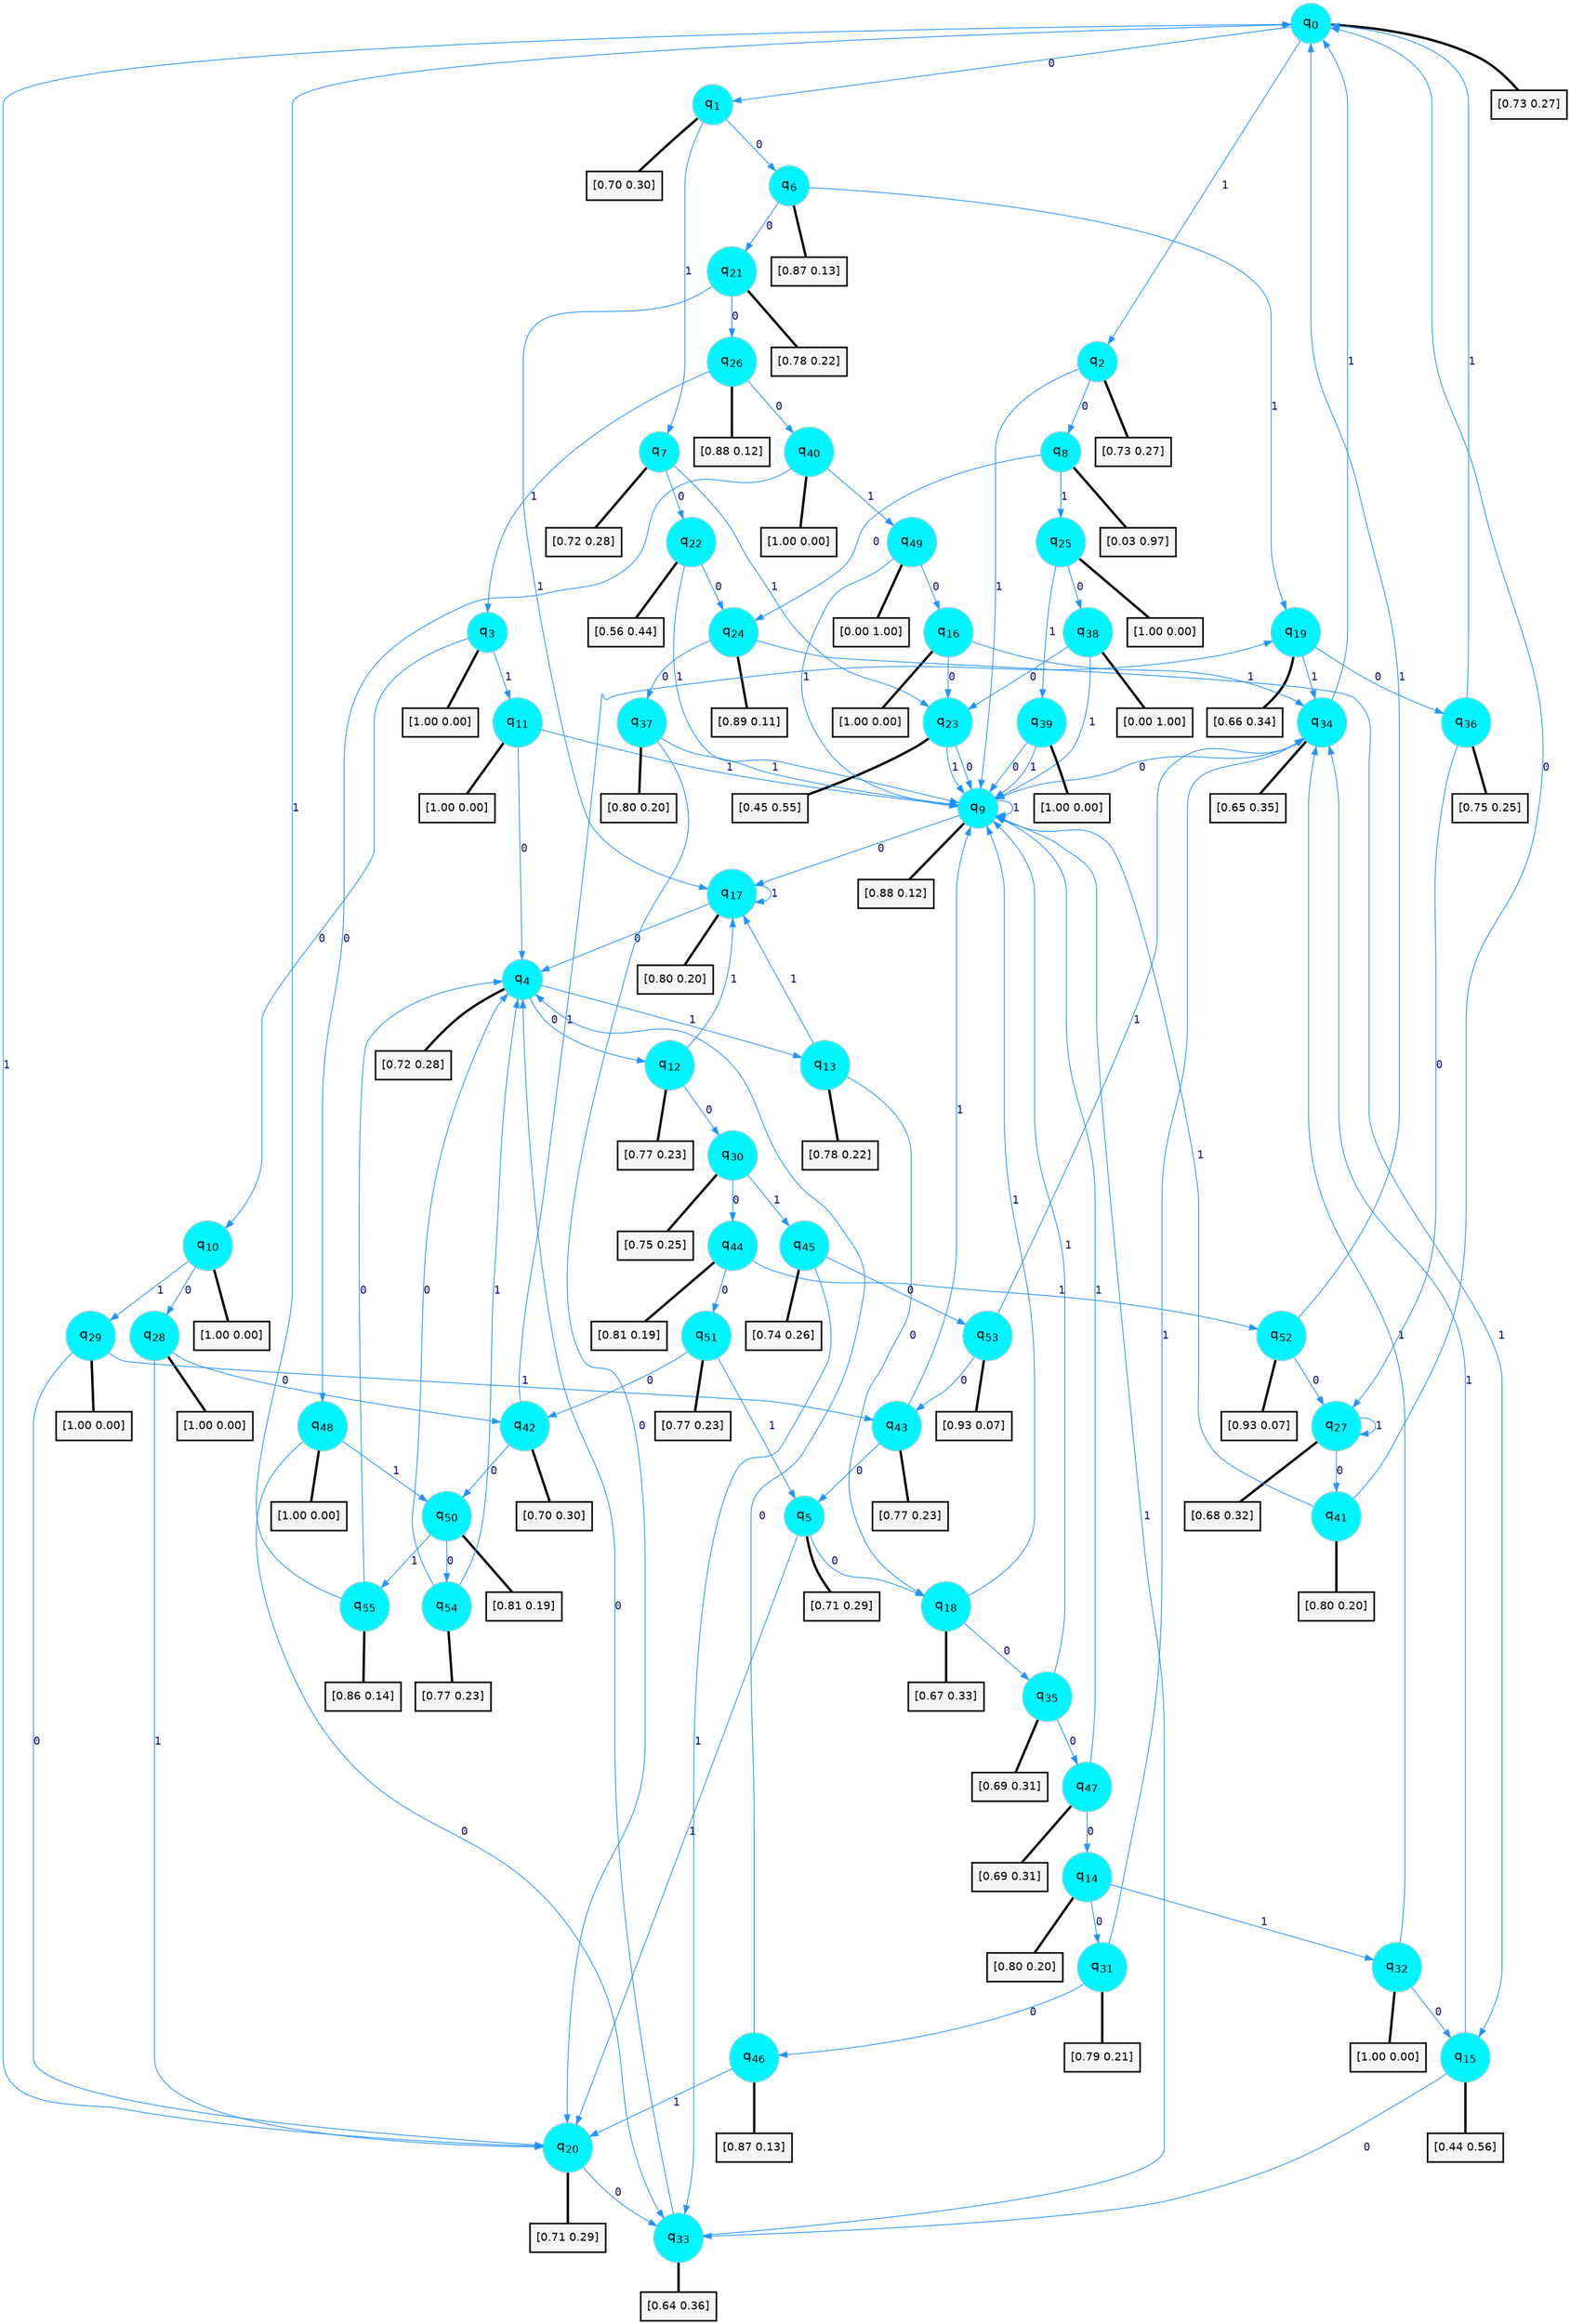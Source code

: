 digraph G {
graph [
bgcolor=transparent, dpi=300, rankdir=TD, size="40,25"];
node [
color=gray, fillcolor=turquoise1, fontcolor=black, fontname=Helvetica, fontsize=16, fontweight=bold, shape=circle, style=filled];
edge [
arrowsize=1, color=dodgerblue1, fontcolor=midnightblue, fontname=courier, fontweight=bold, penwidth=1, style=solid, weight=20];
0[label=<q<SUB>0</SUB>>];
1[label=<q<SUB>1</SUB>>];
2[label=<q<SUB>2</SUB>>];
3[label=<q<SUB>3</SUB>>];
4[label=<q<SUB>4</SUB>>];
5[label=<q<SUB>5</SUB>>];
6[label=<q<SUB>6</SUB>>];
7[label=<q<SUB>7</SUB>>];
8[label=<q<SUB>8</SUB>>];
9[label=<q<SUB>9</SUB>>];
10[label=<q<SUB>10</SUB>>];
11[label=<q<SUB>11</SUB>>];
12[label=<q<SUB>12</SUB>>];
13[label=<q<SUB>13</SUB>>];
14[label=<q<SUB>14</SUB>>];
15[label=<q<SUB>15</SUB>>];
16[label=<q<SUB>16</SUB>>];
17[label=<q<SUB>17</SUB>>];
18[label=<q<SUB>18</SUB>>];
19[label=<q<SUB>19</SUB>>];
20[label=<q<SUB>20</SUB>>];
21[label=<q<SUB>21</SUB>>];
22[label=<q<SUB>22</SUB>>];
23[label=<q<SUB>23</SUB>>];
24[label=<q<SUB>24</SUB>>];
25[label=<q<SUB>25</SUB>>];
26[label=<q<SUB>26</SUB>>];
27[label=<q<SUB>27</SUB>>];
28[label=<q<SUB>28</SUB>>];
29[label=<q<SUB>29</SUB>>];
30[label=<q<SUB>30</SUB>>];
31[label=<q<SUB>31</SUB>>];
32[label=<q<SUB>32</SUB>>];
33[label=<q<SUB>33</SUB>>];
34[label=<q<SUB>34</SUB>>];
35[label=<q<SUB>35</SUB>>];
36[label=<q<SUB>36</SUB>>];
37[label=<q<SUB>37</SUB>>];
38[label=<q<SUB>38</SUB>>];
39[label=<q<SUB>39</SUB>>];
40[label=<q<SUB>40</SUB>>];
41[label=<q<SUB>41</SUB>>];
42[label=<q<SUB>42</SUB>>];
43[label=<q<SUB>43</SUB>>];
44[label=<q<SUB>44</SUB>>];
45[label=<q<SUB>45</SUB>>];
46[label=<q<SUB>46</SUB>>];
47[label=<q<SUB>47</SUB>>];
48[label=<q<SUB>48</SUB>>];
49[label=<q<SUB>49</SUB>>];
50[label=<q<SUB>50</SUB>>];
51[label=<q<SUB>51</SUB>>];
52[label=<q<SUB>52</SUB>>];
53[label=<q<SUB>53</SUB>>];
54[label=<q<SUB>54</SUB>>];
55[label=<q<SUB>55</SUB>>];
56[label="[0.73 0.27]", shape=box,fontcolor=black, fontname=Helvetica, fontsize=14, penwidth=2, fillcolor=whitesmoke,color=black];
57[label="[0.70 0.30]", shape=box,fontcolor=black, fontname=Helvetica, fontsize=14, penwidth=2, fillcolor=whitesmoke,color=black];
58[label="[0.73 0.27]", shape=box,fontcolor=black, fontname=Helvetica, fontsize=14, penwidth=2, fillcolor=whitesmoke,color=black];
59[label="[1.00 0.00]", shape=box,fontcolor=black, fontname=Helvetica, fontsize=14, penwidth=2, fillcolor=whitesmoke,color=black];
60[label="[0.72 0.28]", shape=box,fontcolor=black, fontname=Helvetica, fontsize=14, penwidth=2, fillcolor=whitesmoke,color=black];
61[label="[0.71 0.29]", shape=box,fontcolor=black, fontname=Helvetica, fontsize=14, penwidth=2, fillcolor=whitesmoke,color=black];
62[label="[0.87 0.13]", shape=box,fontcolor=black, fontname=Helvetica, fontsize=14, penwidth=2, fillcolor=whitesmoke,color=black];
63[label="[0.72 0.28]", shape=box,fontcolor=black, fontname=Helvetica, fontsize=14, penwidth=2, fillcolor=whitesmoke,color=black];
64[label="[0.03 0.97]", shape=box,fontcolor=black, fontname=Helvetica, fontsize=14, penwidth=2, fillcolor=whitesmoke,color=black];
65[label="[0.88 0.12]", shape=box,fontcolor=black, fontname=Helvetica, fontsize=14, penwidth=2, fillcolor=whitesmoke,color=black];
66[label="[1.00 0.00]", shape=box,fontcolor=black, fontname=Helvetica, fontsize=14, penwidth=2, fillcolor=whitesmoke,color=black];
67[label="[1.00 0.00]", shape=box,fontcolor=black, fontname=Helvetica, fontsize=14, penwidth=2, fillcolor=whitesmoke,color=black];
68[label="[0.77 0.23]", shape=box,fontcolor=black, fontname=Helvetica, fontsize=14, penwidth=2, fillcolor=whitesmoke,color=black];
69[label="[0.78 0.22]", shape=box,fontcolor=black, fontname=Helvetica, fontsize=14, penwidth=2, fillcolor=whitesmoke,color=black];
70[label="[0.80 0.20]", shape=box,fontcolor=black, fontname=Helvetica, fontsize=14, penwidth=2, fillcolor=whitesmoke,color=black];
71[label="[0.44 0.56]", shape=box,fontcolor=black, fontname=Helvetica, fontsize=14, penwidth=2, fillcolor=whitesmoke,color=black];
72[label="[1.00 0.00]", shape=box,fontcolor=black, fontname=Helvetica, fontsize=14, penwidth=2, fillcolor=whitesmoke,color=black];
73[label="[0.80 0.20]", shape=box,fontcolor=black, fontname=Helvetica, fontsize=14, penwidth=2, fillcolor=whitesmoke,color=black];
74[label="[0.67 0.33]", shape=box,fontcolor=black, fontname=Helvetica, fontsize=14, penwidth=2, fillcolor=whitesmoke,color=black];
75[label="[0.66 0.34]", shape=box,fontcolor=black, fontname=Helvetica, fontsize=14, penwidth=2, fillcolor=whitesmoke,color=black];
76[label="[0.71 0.29]", shape=box,fontcolor=black, fontname=Helvetica, fontsize=14, penwidth=2, fillcolor=whitesmoke,color=black];
77[label="[0.78 0.22]", shape=box,fontcolor=black, fontname=Helvetica, fontsize=14, penwidth=2, fillcolor=whitesmoke,color=black];
78[label="[0.56 0.44]", shape=box,fontcolor=black, fontname=Helvetica, fontsize=14, penwidth=2, fillcolor=whitesmoke,color=black];
79[label="[0.45 0.55]", shape=box,fontcolor=black, fontname=Helvetica, fontsize=14, penwidth=2, fillcolor=whitesmoke,color=black];
80[label="[0.89 0.11]", shape=box,fontcolor=black, fontname=Helvetica, fontsize=14, penwidth=2, fillcolor=whitesmoke,color=black];
81[label="[1.00 0.00]", shape=box,fontcolor=black, fontname=Helvetica, fontsize=14, penwidth=2, fillcolor=whitesmoke,color=black];
82[label="[0.88 0.12]", shape=box,fontcolor=black, fontname=Helvetica, fontsize=14, penwidth=2, fillcolor=whitesmoke,color=black];
83[label="[0.68 0.32]", shape=box,fontcolor=black, fontname=Helvetica, fontsize=14, penwidth=2, fillcolor=whitesmoke,color=black];
84[label="[1.00 0.00]", shape=box,fontcolor=black, fontname=Helvetica, fontsize=14, penwidth=2, fillcolor=whitesmoke,color=black];
85[label="[1.00 0.00]", shape=box,fontcolor=black, fontname=Helvetica, fontsize=14, penwidth=2, fillcolor=whitesmoke,color=black];
86[label="[0.75 0.25]", shape=box,fontcolor=black, fontname=Helvetica, fontsize=14, penwidth=2, fillcolor=whitesmoke,color=black];
87[label="[0.79 0.21]", shape=box,fontcolor=black, fontname=Helvetica, fontsize=14, penwidth=2, fillcolor=whitesmoke,color=black];
88[label="[1.00 0.00]", shape=box,fontcolor=black, fontname=Helvetica, fontsize=14, penwidth=2, fillcolor=whitesmoke,color=black];
89[label="[0.64 0.36]", shape=box,fontcolor=black, fontname=Helvetica, fontsize=14, penwidth=2, fillcolor=whitesmoke,color=black];
90[label="[0.65 0.35]", shape=box,fontcolor=black, fontname=Helvetica, fontsize=14, penwidth=2, fillcolor=whitesmoke,color=black];
91[label="[0.69 0.31]", shape=box,fontcolor=black, fontname=Helvetica, fontsize=14, penwidth=2, fillcolor=whitesmoke,color=black];
92[label="[0.75 0.25]", shape=box,fontcolor=black, fontname=Helvetica, fontsize=14, penwidth=2, fillcolor=whitesmoke,color=black];
93[label="[0.80 0.20]", shape=box,fontcolor=black, fontname=Helvetica, fontsize=14, penwidth=2, fillcolor=whitesmoke,color=black];
94[label="[0.00 1.00]", shape=box,fontcolor=black, fontname=Helvetica, fontsize=14, penwidth=2, fillcolor=whitesmoke,color=black];
95[label="[1.00 0.00]", shape=box,fontcolor=black, fontname=Helvetica, fontsize=14, penwidth=2, fillcolor=whitesmoke,color=black];
96[label="[1.00 0.00]", shape=box,fontcolor=black, fontname=Helvetica, fontsize=14, penwidth=2, fillcolor=whitesmoke,color=black];
97[label="[0.80 0.20]", shape=box,fontcolor=black, fontname=Helvetica, fontsize=14, penwidth=2, fillcolor=whitesmoke,color=black];
98[label="[0.70 0.30]", shape=box,fontcolor=black, fontname=Helvetica, fontsize=14, penwidth=2, fillcolor=whitesmoke,color=black];
99[label="[0.77 0.23]", shape=box,fontcolor=black, fontname=Helvetica, fontsize=14, penwidth=2, fillcolor=whitesmoke,color=black];
100[label="[0.81 0.19]", shape=box,fontcolor=black, fontname=Helvetica, fontsize=14, penwidth=2, fillcolor=whitesmoke,color=black];
101[label="[0.74 0.26]", shape=box,fontcolor=black, fontname=Helvetica, fontsize=14, penwidth=2, fillcolor=whitesmoke,color=black];
102[label="[0.87 0.13]", shape=box,fontcolor=black, fontname=Helvetica, fontsize=14, penwidth=2, fillcolor=whitesmoke,color=black];
103[label="[0.69 0.31]", shape=box,fontcolor=black, fontname=Helvetica, fontsize=14, penwidth=2, fillcolor=whitesmoke,color=black];
104[label="[1.00 0.00]", shape=box,fontcolor=black, fontname=Helvetica, fontsize=14, penwidth=2, fillcolor=whitesmoke,color=black];
105[label="[0.00 1.00]", shape=box,fontcolor=black, fontname=Helvetica, fontsize=14, penwidth=2, fillcolor=whitesmoke,color=black];
106[label="[0.81 0.19]", shape=box,fontcolor=black, fontname=Helvetica, fontsize=14, penwidth=2, fillcolor=whitesmoke,color=black];
107[label="[0.77 0.23]", shape=box,fontcolor=black, fontname=Helvetica, fontsize=14, penwidth=2, fillcolor=whitesmoke,color=black];
108[label="[0.93 0.07]", shape=box,fontcolor=black, fontname=Helvetica, fontsize=14, penwidth=2, fillcolor=whitesmoke,color=black];
109[label="[0.93 0.07]", shape=box,fontcolor=black, fontname=Helvetica, fontsize=14, penwidth=2, fillcolor=whitesmoke,color=black];
110[label="[0.77 0.23]", shape=box,fontcolor=black, fontname=Helvetica, fontsize=14, penwidth=2, fillcolor=whitesmoke,color=black];
111[label="[0.86 0.14]", shape=box,fontcolor=black, fontname=Helvetica, fontsize=14, penwidth=2, fillcolor=whitesmoke,color=black];
0->1 [label=0];
0->2 [label=1];
0->56 [arrowhead=none, penwidth=3,color=black];
1->6 [label=0];
1->7 [label=1];
1->57 [arrowhead=none, penwidth=3,color=black];
2->8 [label=0];
2->9 [label=1];
2->58 [arrowhead=none, penwidth=3,color=black];
3->10 [label=0];
3->11 [label=1];
3->59 [arrowhead=none, penwidth=3,color=black];
4->12 [label=0];
4->13 [label=1];
4->60 [arrowhead=none, penwidth=3,color=black];
5->18 [label=0];
5->20 [label=1];
5->61 [arrowhead=none, penwidth=3,color=black];
6->21 [label=0];
6->19 [label=1];
6->62 [arrowhead=none, penwidth=3,color=black];
7->22 [label=0];
7->23 [label=1];
7->63 [arrowhead=none, penwidth=3,color=black];
8->24 [label=0];
8->25 [label=1];
8->64 [arrowhead=none, penwidth=3,color=black];
9->17 [label=0];
9->9 [label=1];
9->65 [arrowhead=none, penwidth=3,color=black];
10->28 [label=0];
10->29 [label=1];
10->66 [arrowhead=none, penwidth=3,color=black];
11->4 [label=0];
11->9 [label=1];
11->67 [arrowhead=none, penwidth=3,color=black];
12->30 [label=0];
12->17 [label=1];
12->68 [arrowhead=none, penwidth=3,color=black];
13->18 [label=0];
13->17 [label=1];
13->69 [arrowhead=none, penwidth=3,color=black];
14->31 [label=0];
14->32 [label=1];
14->70 [arrowhead=none, penwidth=3,color=black];
15->33 [label=0];
15->34 [label=1];
15->71 [arrowhead=none, penwidth=3,color=black];
16->23 [label=0];
16->34 [label=1];
16->72 [arrowhead=none, penwidth=3,color=black];
17->4 [label=0];
17->17 [label=1];
17->73 [arrowhead=none, penwidth=3,color=black];
18->35 [label=0];
18->9 [label=1];
18->74 [arrowhead=none, penwidth=3,color=black];
19->36 [label=0];
19->34 [label=1];
19->75 [arrowhead=none, penwidth=3,color=black];
20->33 [label=0];
20->0 [label=1];
20->76 [arrowhead=none, penwidth=3,color=black];
21->26 [label=0];
21->17 [label=1];
21->77 [arrowhead=none, penwidth=3,color=black];
22->24 [label=0];
22->9 [label=1];
22->78 [arrowhead=none, penwidth=3,color=black];
23->9 [label=0];
23->9 [label=1];
23->79 [arrowhead=none, penwidth=3,color=black];
24->37 [label=0];
24->15 [label=1];
24->80 [arrowhead=none, penwidth=3,color=black];
25->38 [label=0];
25->39 [label=1];
25->81 [arrowhead=none, penwidth=3,color=black];
26->40 [label=0];
26->3 [label=1];
26->82 [arrowhead=none, penwidth=3,color=black];
27->41 [label=0];
27->27 [label=1];
27->83 [arrowhead=none, penwidth=3,color=black];
28->42 [label=0];
28->20 [label=1];
28->84 [arrowhead=none, penwidth=3,color=black];
29->20 [label=0];
29->43 [label=1];
29->85 [arrowhead=none, penwidth=3,color=black];
30->44 [label=0];
30->45 [label=1];
30->86 [arrowhead=none, penwidth=3,color=black];
31->46 [label=0];
31->34 [label=1];
31->87 [arrowhead=none, penwidth=3,color=black];
32->15 [label=0];
32->34 [label=1];
32->88 [arrowhead=none, penwidth=3,color=black];
33->4 [label=0];
33->9 [label=1];
33->89 [arrowhead=none, penwidth=3,color=black];
34->9 [label=0];
34->0 [label=1];
34->90 [arrowhead=none, penwidth=3,color=black];
35->47 [label=0];
35->9 [label=1];
35->91 [arrowhead=none, penwidth=3,color=black];
36->27 [label=0];
36->0 [label=1];
36->92 [arrowhead=none, penwidth=3,color=black];
37->20 [label=0];
37->9 [label=1];
37->93 [arrowhead=none, penwidth=3,color=black];
38->23 [label=0];
38->9 [label=1];
38->94 [arrowhead=none, penwidth=3,color=black];
39->9 [label=0];
39->9 [label=1];
39->95 [arrowhead=none, penwidth=3,color=black];
40->48 [label=0];
40->49 [label=1];
40->96 [arrowhead=none, penwidth=3,color=black];
41->0 [label=0];
41->9 [label=1];
41->97 [arrowhead=none, penwidth=3,color=black];
42->50 [label=0];
42->19 [label=1];
42->98 [arrowhead=none, penwidth=3,color=black];
43->5 [label=0];
43->9 [label=1];
43->99 [arrowhead=none, penwidth=3,color=black];
44->51 [label=0];
44->52 [label=1];
44->100 [arrowhead=none, penwidth=3,color=black];
45->53 [label=0];
45->33 [label=1];
45->101 [arrowhead=none, penwidth=3,color=black];
46->4 [label=0];
46->20 [label=1];
46->102 [arrowhead=none, penwidth=3,color=black];
47->14 [label=0];
47->9 [label=1];
47->103 [arrowhead=none, penwidth=3,color=black];
48->33 [label=0];
48->50 [label=1];
48->104 [arrowhead=none, penwidth=3,color=black];
49->16 [label=0];
49->9 [label=1];
49->105 [arrowhead=none, penwidth=3,color=black];
50->54 [label=0];
50->55 [label=1];
50->106 [arrowhead=none, penwidth=3,color=black];
51->42 [label=0];
51->5 [label=1];
51->107 [arrowhead=none, penwidth=3,color=black];
52->27 [label=0];
52->0 [label=1];
52->108 [arrowhead=none, penwidth=3,color=black];
53->43 [label=0];
53->34 [label=1];
53->109 [arrowhead=none, penwidth=3,color=black];
54->4 [label=0];
54->4 [label=1];
54->110 [arrowhead=none, penwidth=3,color=black];
55->4 [label=0];
55->0 [label=1];
55->111 [arrowhead=none, penwidth=3,color=black];
}
